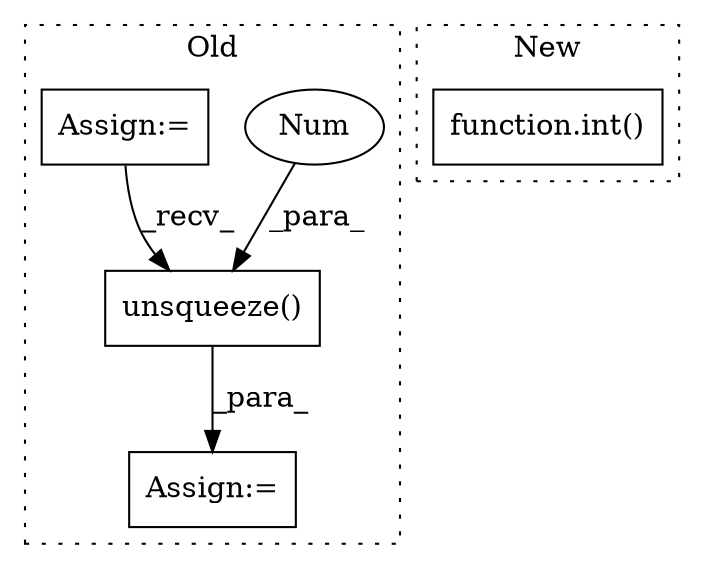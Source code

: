 digraph G {
subgraph cluster0 {
1 [label="unsqueeze()" a="75" s="2826,2897" l="70,1" shape="box"];
3 [label="Num" a="76" s="2896" l="1" shape="ellipse"];
4 [label="Assign:=" a="68" s="2918" l="3" shape="box"];
5 [label="Assign:=" a="68" s="2757" l="3" shape="box"];
label = "Old";
style="dotted";
}
subgraph cluster1 {
2 [label="function.int()" a="75" s="2478,2521" l="4,1" shape="box"];
label = "New";
style="dotted";
}
1 -> 4 [label="_para_"];
3 -> 1 [label="_para_"];
5 -> 1 [label="_recv_"];
}